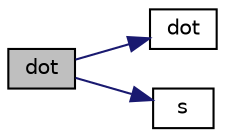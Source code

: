 digraph "dot"
{
  bgcolor="transparent";
  edge [fontname="Helvetica",fontsize="10",labelfontname="Helvetica",labelfontsize="10"];
  node [fontname="Helvetica",fontsize="10",shape=record];
  rankdir="LR";
  Node142764 [label="dot",height=0.2,width=0.4,color="black", fillcolor="grey75", style="filled", fontcolor="black"];
  Node142764 -> Node142765 [color="midnightblue",fontsize="10",style="solid",fontname="Helvetica"];
  Node142765 [label="dot",height=0.2,width=0.4,color="black",URL="$a21851.html#a6a9353de9f9fd7835505aa3fbded7f94"];
  Node142764 -> Node142766 [color="midnightblue",fontsize="10",style="solid",fontname="Helvetica"];
  Node142766 [label="s",height=0.2,width=0.4,color="black",URL="$a19343.html#abb9c4233033fad2ad0206cd4adad3b9f"];
}
